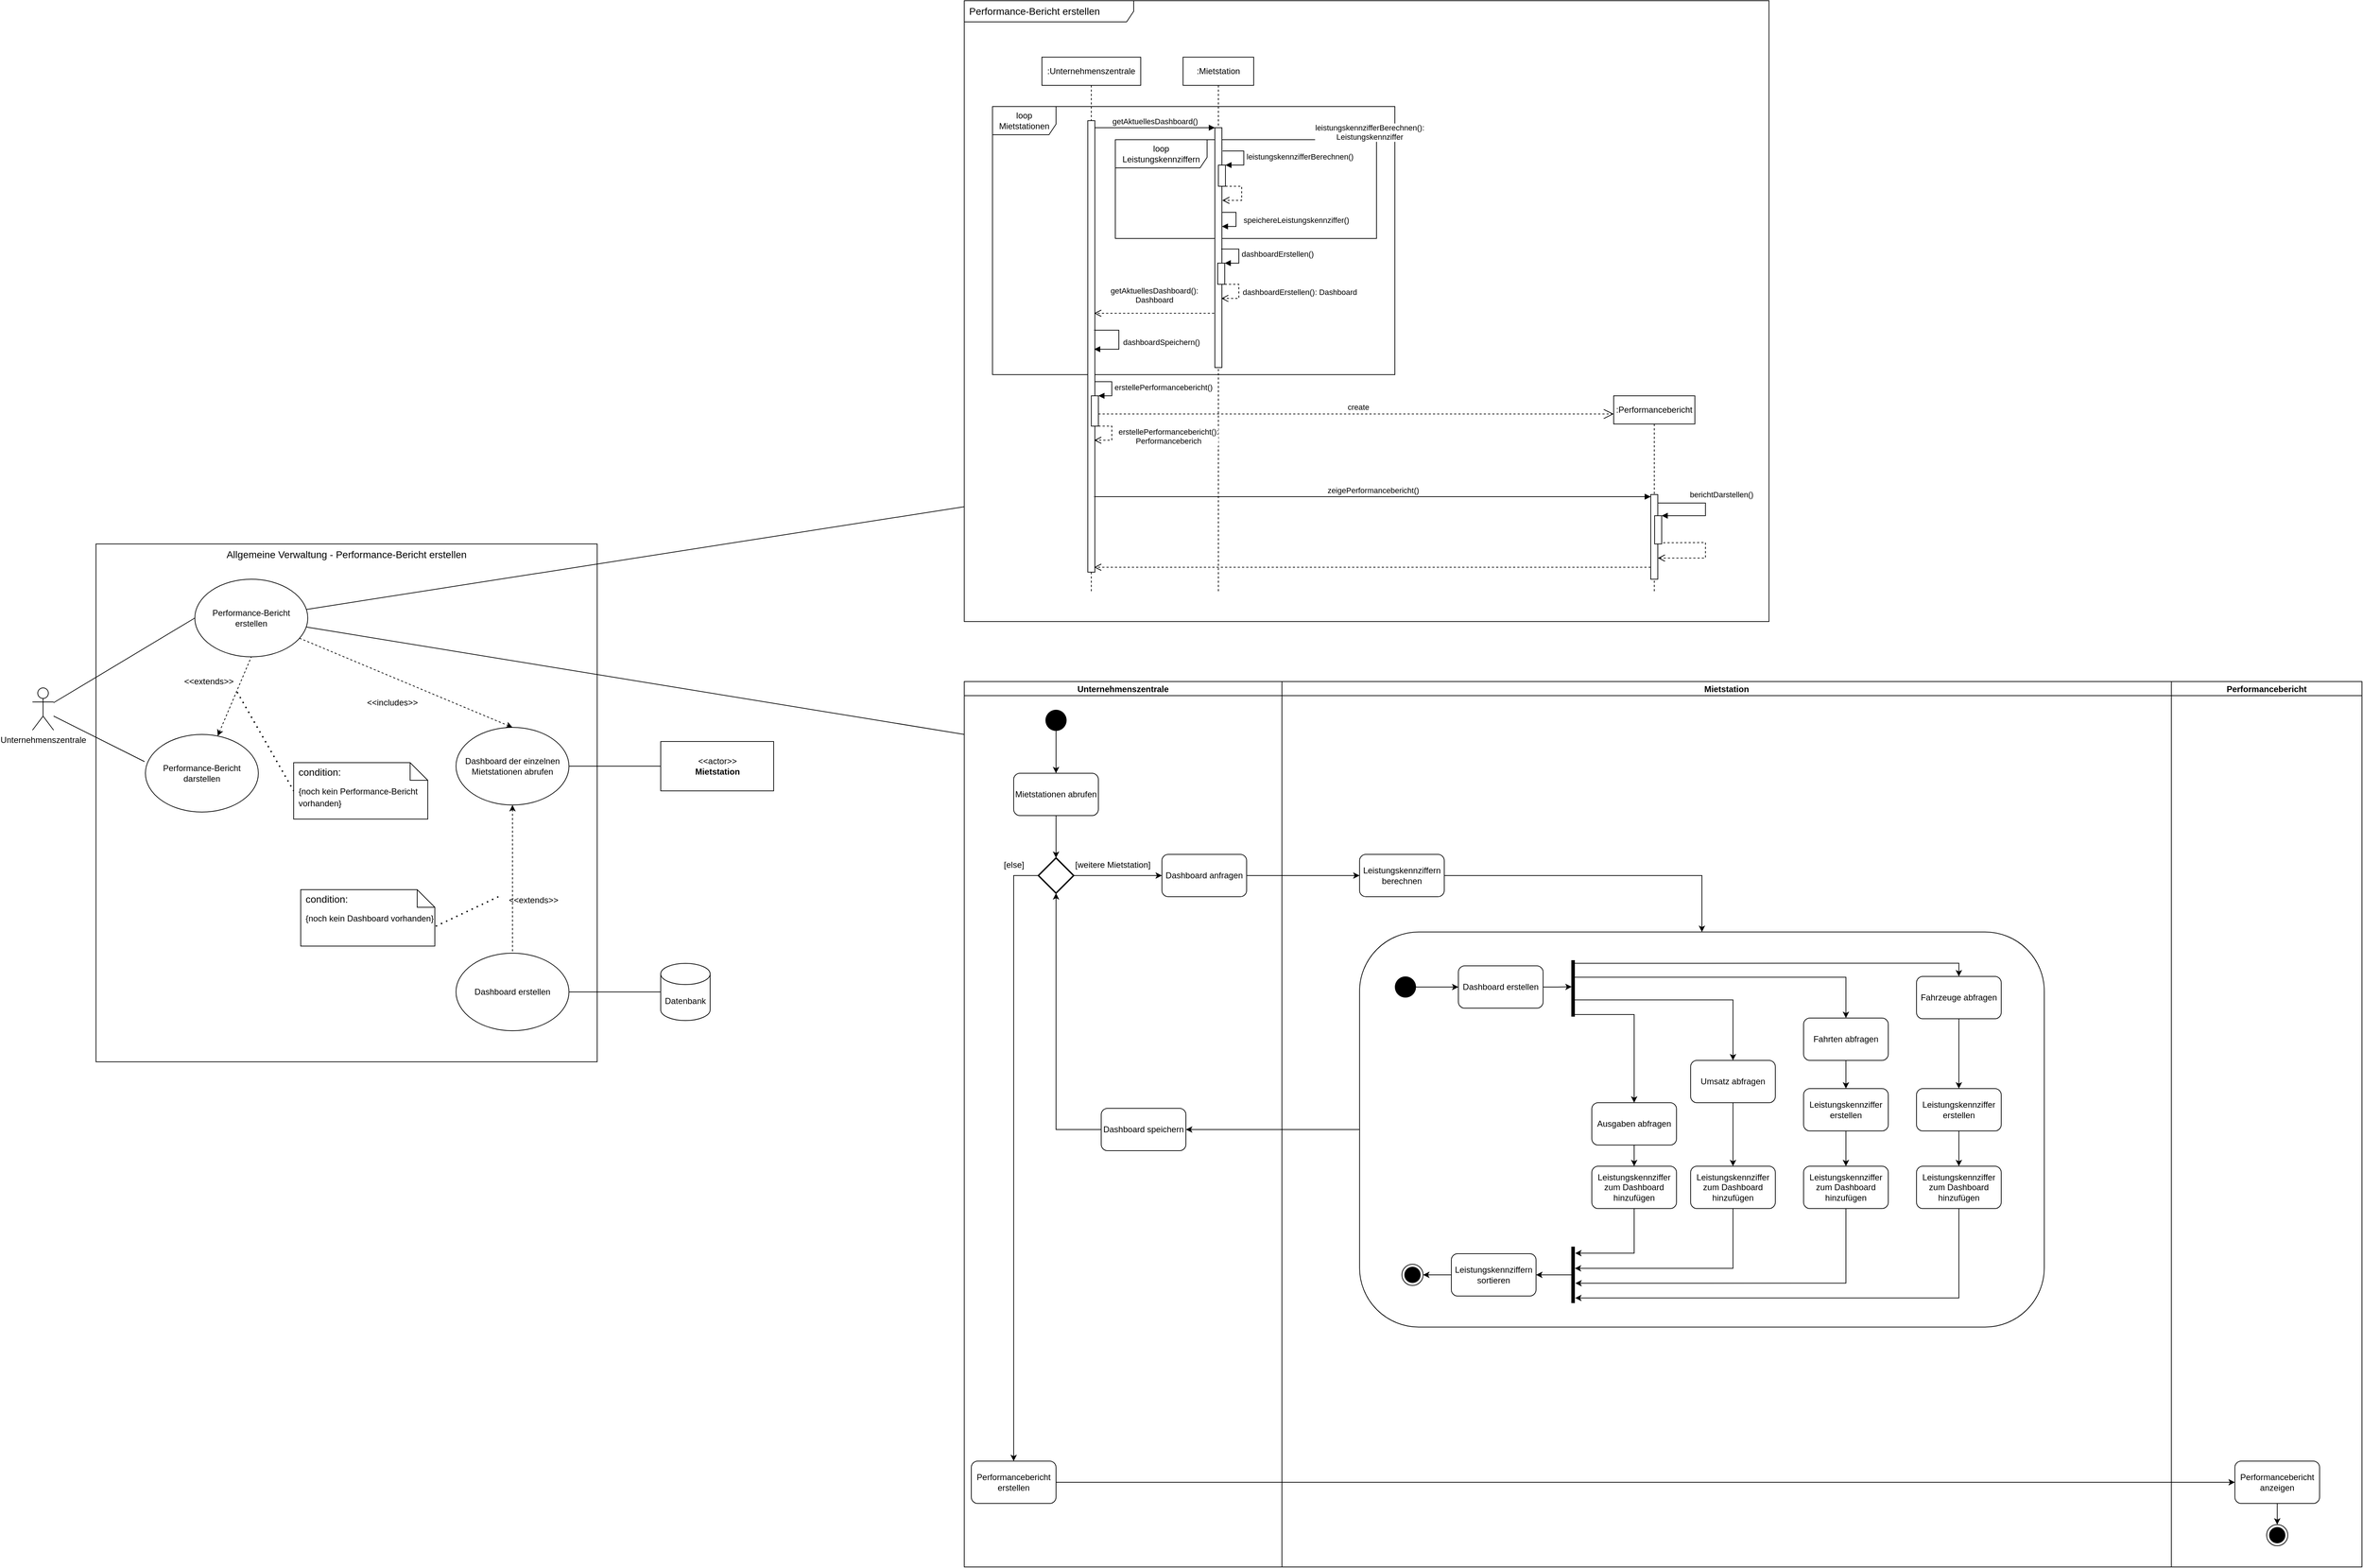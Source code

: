 <mxfile>
    <diagram id="O1AJxKGvrsLua4BmTdjw" name="Page-1">
        <mxGraphModel dx="5612" dy="3336" grid="1" gridSize="10" guides="1" tooltips="1" connect="1" arrows="1" fold="1" page="1" pageScale="1" pageWidth="1169" pageHeight="827" math="0" shadow="0">
            <root>
                <mxCell id="0"/>
                <mxCell id="1" parent="0"/>
                <mxCell id="ayR2dJtOEkhz936i-aBU-2" value="&lt;font style=&quot;font-size: 14px&quot;&gt;Allgemeine Verwaltung - Performance-Bericht erstellen&lt;/font&gt;" style="rounded=0;whiteSpace=wrap;html=1;verticalAlign=top;" parent="1" vertex="1">
                    <mxGeometry x="-950" y="50" width="710" height="734" as="geometry"/>
                </mxCell>
                <mxCell id="ayR2dJtOEkhz936i-aBU-26" style="edgeStyle=none;rounded=0;orthogonalLoop=1;jettySize=auto;html=1;entryX=0;entryY=0.5;entryDx=0;entryDy=0;fontSize=12;endArrow=none;endFill=0;" parent="1" source="ayR2dJtOEkhz936i-aBU-3" target="ayR2dJtOEkhz936i-aBU-34" edge="1">
                    <mxGeometry relative="1" as="geometry">
                        <mxPoint x="-820" y="284" as="targetPoint"/>
                    </mxGeometry>
                </mxCell>
                <mxCell id="ayR2dJtOEkhz936i-aBU-3" value="Unternehmenszentrale" style="shape=umlActor;verticalLabelPosition=bottom;verticalAlign=top;html=1;outlineConnect=0;" parent="1" vertex="1">
                    <mxGeometry x="-1040" y="254" width="30" height="60" as="geometry"/>
                </mxCell>
                <mxCell id="ayR2dJtOEkhz936i-aBU-16" value="Dashboard der einzelnen Mietstationen abrufen" style="ellipse;whiteSpace=wrap;html=1;" parent="1" vertex="1">
                    <mxGeometry x="-440" y="310" width="160" height="110" as="geometry"/>
                </mxCell>
                <mxCell id="ayR2dJtOEkhz936i-aBU-35" style="edgeStyle=none;rounded=0;orthogonalLoop=1;jettySize=auto;html=1;entryX=0.5;entryY=1;entryDx=0;entryDy=0;dashed=1;fontSize=12;endArrow=none;endFill=0;startArrow=classic;startFill=1;" parent="1" source="ayR2dJtOEkhz936i-aBU-44" target="ayR2dJtOEkhz936i-aBU-34" edge="1">
                    <mxGeometry relative="1" as="geometry">
                        <Array as="points"/>
                        <mxPoint x="-675.301" y="251.651" as="sourcePoint"/>
                    </mxGeometry>
                </mxCell>
                <mxCell id="ayR2dJtOEkhz936i-aBU-25" style="edgeStyle=none;rounded=0;orthogonalLoop=1;jettySize=auto;html=1;entryX=1;entryY=0.5;entryDx=0;entryDy=0;fontSize=12;endArrow=none;endFill=0;exitX=0;exitY=0.5;exitDx=0;exitDy=0;" parent="1" source="7" target="ayR2dJtOEkhz936i-aBU-16" edge="1">
                    <mxGeometry relative="1" as="geometry">
                        <mxPoint x="-1010" y="566.317" as="sourcePoint"/>
                        <mxPoint x="-820" y="659" as="targetPoint"/>
                    </mxGeometry>
                </mxCell>
                <mxCell id="ayR2dJtOEkhz936i-aBU-29" value="&amp;lt;&amp;lt;includes&amp;gt;&amp;gt;" style="text;html=1;strokeColor=none;fillColor=none;align=center;verticalAlign=middle;whiteSpace=wrap;rounded=0;fontSize=12;" parent="1" vertex="1">
                    <mxGeometry x="-560" y="260" width="60" height="30" as="geometry"/>
                </mxCell>
                <mxCell id="45" style="edgeStyle=none;html=1;endArrow=none;endFill=0;entryX=0;entryY=0.815;entryDx=0;entryDy=0;entryPerimeter=0;" edge="1" parent="1" source="ayR2dJtOEkhz936i-aBU-34" target="17">
                    <mxGeometry relative="1" as="geometry"/>
                </mxCell>
                <mxCell id="108" style="edgeStyle=none;html=1;endArrow=none;endFill=0;" edge="1" parent="1" source="ayR2dJtOEkhz936i-aBU-34">
                    <mxGeometry relative="1" as="geometry">
                        <mxPoint x="280" y="320" as="targetPoint"/>
                    </mxGeometry>
                </mxCell>
                <mxCell id="ayR2dJtOEkhz936i-aBU-34" value="Performance-Bericht erstellen" style="ellipse;whiteSpace=wrap;html=1;fontSize=12;" parent="1" vertex="1">
                    <mxGeometry x="-810" y="100" width="160" height="110" as="geometry"/>
                </mxCell>
                <mxCell id="ayR2dJtOEkhz936i-aBU-36" value="&amp;lt;&amp;lt;extends&amp;gt;&amp;gt;" style="text;html=1;strokeColor=none;fillColor=none;align=center;verticalAlign=middle;whiteSpace=wrap;rounded=0;fontSize=12;rotation=0;" parent="1" vertex="1">
                    <mxGeometry x="-820" y="230" width="60" height="30" as="geometry"/>
                </mxCell>
                <mxCell id="ayR2dJtOEkhz936i-aBU-37" value="&lt;font style=&quot;font-size: 12px&quot;&gt;{noch kein Performance-Bericht vorhanden}&lt;/font&gt;" style="shape=note2;boundedLbl=1;whiteSpace=wrap;html=1;size=25;verticalAlign=top;align=left;spacingLeft=5;fontSize=14;" parent="1" vertex="1">
                    <mxGeometry x="-670" y="360" width="190" height="80" as="geometry"/>
                </mxCell>
                <mxCell id="ayR2dJtOEkhz936i-aBU-38" value="condition:" style="resizeWidth=1;part=1;strokeColor=none;fillColor=none;align=left;spacingLeft=5;fontSize=14;" parent="ayR2dJtOEkhz936i-aBU-37" vertex="1">
                    <mxGeometry width="190" height="25" relative="1" as="geometry"/>
                </mxCell>
                <mxCell id="ayR2dJtOEkhz936i-aBU-39" value="" style="endArrow=none;dashed=1;html=1;dashPattern=1 3;strokeWidth=2;rounded=0;fontSize=12;entryX=0;entryY=0.5;entryDx=0;entryDy=0;entryPerimeter=0;" parent="1" target="ayR2dJtOEkhz936i-aBU-37" edge="1">
                    <mxGeometry width="50" height="50" relative="1" as="geometry">
                        <mxPoint x="-750" y="260" as="sourcePoint"/>
                        <mxPoint x="-170" y="174" as="targetPoint"/>
                    </mxGeometry>
                </mxCell>
                <mxCell id="ayR2dJtOEkhz936i-aBU-46" style="edgeStyle=none;rounded=0;orthogonalLoop=1;jettySize=auto;html=1;entryX=0.5;entryY=0;entryDx=0;entryDy=0;dashed=1;fontSize=12;startArrow=none;startFill=0;endArrow=classic;endFill=1;" parent="1" source="ayR2dJtOEkhz936i-aBU-34" target="ayR2dJtOEkhz936i-aBU-16" edge="1">
                    <mxGeometry relative="1" as="geometry">
                        <mxPoint x="-390" y="374.0" as="targetPoint"/>
                    </mxGeometry>
                </mxCell>
                <mxCell id="ayR2dJtOEkhz936i-aBU-44" value="Performance-Bericht darstellen" style="ellipse;whiteSpace=wrap;html=1;fontSize=12;" parent="1" vertex="1">
                    <mxGeometry x="-880" y="320" width="160" height="110" as="geometry"/>
                </mxCell>
                <mxCell id="ayR2dJtOEkhz936i-aBU-45" style="edgeStyle=none;rounded=0;orthogonalLoop=1;jettySize=auto;html=1;exitX=1;exitY=0.5;exitDx=0;exitDy=0;dashed=1;fontSize=12;startArrow=none;startFill=0;endArrow=classic;endFill=1;" parent="1" edge="1">
                    <mxGeometry relative="1" as="geometry">
                        <mxPoint x="-530" y="429" as="sourcePoint"/>
                        <mxPoint x="-530" y="429" as="targetPoint"/>
                    </mxGeometry>
                </mxCell>
                <mxCell id="6" value="Datenbank" style="shape=cylinder3;whiteSpace=wrap;html=1;boundedLbl=1;backgroundOutline=1;size=15;" parent="1" vertex="1">
                    <mxGeometry x="-150" y="644.5" width="70" height="81" as="geometry"/>
                </mxCell>
                <mxCell id="7" value="&amp;lt;&amp;lt;actor&amp;gt;&amp;gt;&lt;br&gt;&lt;b&gt;Mietstation&lt;/b&gt;" style="text;html=1;align=center;verticalAlign=middle;dashed=0;fillColor=#ffffff;strokeColor=#000000;" parent="1" vertex="1">
                    <mxGeometry x="-150" y="330" width="160" height="70" as="geometry"/>
                </mxCell>
                <mxCell id="8" style="edgeStyle=none;rounded=0;orthogonalLoop=1;jettySize=auto;html=1;dashed=1;fontSize=12;endArrow=none;endFill=0;startArrow=classic;startFill=1;" parent="1" source="ayR2dJtOEkhz936i-aBU-16" target="9" edge="1">
                    <mxGeometry relative="1" as="geometry">
                        <Array as="points"/>
                        <mxPoint x="-595.301" y="742.651" as="sourcePoint"/>
                    </mxGeometry>
                </mxCell>
                <mxCell id="9" value="Dashboard erstellen" style="ellipse;whiteSpace=wrap;html=1;fontSize=12;" parent="1" vertex="1">
                    <mxGeometry x="-440" y="630" width="160" height="110" as="geometry"/>
                </mxCell>
                <mxCell id="10" value="&lt;font style=&quot;font-size: 12px&quot;&gt;{noch kein Dashboard vorhanden}&lt;/font&gt;" style="shape=note2;boundedLbl=1;whiteSpace=wrap;html=1;size=25;verticalAlign=top;align=left;spacingLeft=5;fontSize=14;" parent="1" vertex="1">
                    <mxGeometry x="-660" y="540" width="190" height="80" as="geometry"/>
                </mxCell>
                <mxCell id="11" value="condition:" style="resizeWidth=1;part=1;strokeColor=none;fillColor=none;align=left;spacingLeft=5;fontSize=14;" parent="10" vertex="1">
                    <mxGeometry width="190" height="25" relative="1" as="geometry"/>
                </mxCell>
                <mxCell id="12" value="" style="endArrow=none;dashed=1;html=1;dashPattern=1 3;strokeWidth=2;rounded=0;fontSize=12;entryX=0;entryY=0;entryDx=190;entryDy=52.5;entryPerimeter=0;" parent="1" target="10" edge="1">
                    <mxGeometry width="50" height="50" relative="1" as="geometry">
                        <mxPoint x="-380" y="550" as="sourcePoint"/>
                        <mxPoint x="-90" y="665" as="targetPoint"/>
                    </mxGeometry>
                </mxCell>
                <mxCell id="14" value="&amp;lt;&amp;lt;extends&amp;gt;&amp;gt;" style="text;html=1;strokeColor=none;fillColor=none;align=center;verticalAlign=middle;whiteSpace=wrap;rounded=0;fontSize=12;rotation=0;" parent="1" vertex="1">
                    <mxGeometry x="-360" y="540" width="60" height="30" as="geometry"/>
                </mxCell>
                <mxCell id="15" style="edgeStyle=none;rounded=0;orthogonalLoop=1;jettySize=auto;html=1;entryX=1;entryY=0.5;entryDx=0;entryDy=0;fontSize=12;endArrow=none;endFill=0;exitX=0;exitY=0.5;exitDx=0;exitDy=0;exitPerimeter=0;" parent="1" source="6" target="9" edge="1">
                    <mxGeometry relative="1" as="geometry">
                        <mxPoint x="-10" y="670" as="sourcePoint"/>
                        <mxPoint x="-230" y="670" as="targetPoint"/>
                    </mxGeometry>
                </mxCell>
                <mxCell id="16" style="edgeStyle=none;rounded=0;orthogonalLoop=1;jettySize=auto;html=1;entryX=-0.008;entryY=0.35;entryDx=0;entryDy=0;fontSize=12;endArrow=none;endFill=0;entryPerimeter=0;" parent="1" target="ayR2dJtOEkhz936i-aBU-44" edge="1">
                    <mxGeometry relative="1" as="geometry">
                        <mxPoint x="-810" y="294" as="targetPoint"/>
                        <mxPoint x="-1010" y="294" as="sourcePoint"/>
                    </mxGeometry>
                </mxCell>
                <mxCell id="17" value="Performance-Bericht erstellen" style="shape=umlFrame;whiteSpace=wrap;html=1;width=240;height=30;boundedLbl=1;verticalAlign=middle;align=left;spacingLeft=5;fontSize=14;" vertex="1" parent="1">
                    <mxGeometry x="280" y="-720" width="1140" height="880" as="geometry"/>
                </mxCell>
                <mxCell id="18" value="loop Mietstationen" style="shape=umlFrame;whiteSpace=wrap;html=1;width=90;height=40;" vertex="1" parent="1">
                    <mxGeometry x="320" y="-570" width="570" height="380" as="geometry"/>
                </mxCell>
                <mxCell id="19" value="loop Leistungskennziffern" style="shape=umlFrame;whiteSpace=wrap;html=1;width=130;height=40;" vertex="1" parent="1">
                    <mxGeometry x="494" y="-523" width="370" height="140" as="geometry"/>
                </mxCell>
                <mxCell id="20" value=":Unternehmenszentrale" style="shape=umlLifeline;perimeter=lifelinePerimeter;whiteSpace=wrap;html=1;container=1;collapsible=0;recursiveResize=0;outlineConnect=0;" vertex="1" parent="1">
                    <mxGeometry x="390" y="-640" width="140" height="760" as="geometry"/>
                </mxCell>
                <mxCell id="21" value=":Mietstation" style="shape=umlLifeline;perimeter=lifelinePerimeter;whiteSpace=wrap;html=1;container=1;collapsible=0;recursiveResize=0;outlineConnect=0;" vertex="1" parent="1">
                    <mxGeometry x="590" y="-640" width="100" height="760" as="geometry"/>
                </mxCell>
                <mxCell id="22" value=":Performancebericht" style="shape=umlLifeline;perimeter=lifelinePerimeter;whiteSpace=wrap;html=1;container=1;collapsible=0;recursiveResize=0;outlineConnect=0;" vertex="1" parent="1">
                    <mxGeometry x="1200" y="-160" width="115" height="280" as="geometry"/>
                </mxCell>
                <mxCell id="23" value="" style="html=1;points=[];perimeter=orthogonalPerimeter;" vertex="1" parent="22">
                    <mxGeometry x="52.5" y="140" width="10" height="120" as="geometry"/>
                </mxCell>
                <mxCell id="24" value="" style="html=1;points=[];perimeter=orthogonalPerimeter;" vertex="1" parent="22">
                    <mxGeometry x="58" y="170" width="10" height="40" as="geometry"/>
                </mxCell>
                <mxCell id="25" value="" style="html=1;verticalAlign=bottom;endArrow=open;dashed=1;endSize=8;rounded=0;exitX=1.217;exitY=0.958;exitDx=0;exitDy=0;exitPerimeter=0;" edge="1" parent="22" source="24" target="23">
                    <mxGeometry x="-0.011" y="20" relative="1" as="geometry">
                        <mxPoint x="130" y="200" as="sourcePoint"/>
                        <mxPoint x="-1" y="243" as="targetPoint"/>
                        <Array as="points">
                            <mxPoint x="130" y="208"/>
                            <mxPoint x="130" y="230"/>
                        </Array>
                        <mxPoint as="offset"/>
                    </mxGeometry>
                </mxCell>
                <mxCell id="26" value="berichtDarstellen()" style="edgeStyle=orthogonalEdgeStyle;html=1;align=left;spacingLeft=2;endArrow=block;rounded=0;entryX=1;entryY=0;" edge="1" parent="22" source="23" target="24">
                    <mxGeometry x="-0.437" y="12" relative="1" as="geometry">
                        <mxPoint x="66" y="153" as="sourcePoint"/>
                        <Array as="points">
                            <mxPoint x="130" y="152"/>
                            <mxPoint x="130" y="170"/>
                        </Array>
                        <mxPoint as="offset"/>
                    </mxGeometry>
                </mxCell>
                <mxCell id="27" value="" style="html=1;points=[];perimeter=orthogonalPerimeter;" vertex="1" parent="1">
                    <mxGeometry x="455" y="-550" width="10" height="640" as="geometry"/>
                </mxCell>
                <mxCell id="28" value="" style="html=1;points=[];perimeter=orthogonalPerimeter;" vertex="1" parent="1">
                    <mxGeometry x="635" y="-540" width="10" height="340" as="geometry"/>
                </mxCell>
                <mxCell id="29" value="getAktuellesDashboard()" style="html=1;verticalAlign=bottom;endArrow=block;rounded=0;" edge="1" parent="1" source="27" target="28">
                    <mxGeometry width="80" relative="1" as="geometry">
                        <mxPoint x="460" y="-549" as="sourcePoint"/>
                        <mxPoint x="810" y="-250" as="targetPoint"/>
                        <Array as="points">
                            <mxPoint x="560" y="-540"/>
                        </Array>
                    </mxGeometry>
                </mxCell>
                <mxCell id="30" value="" style="html=1;points=[];perimeter=orthogonalPerimeter;" vertex="1" parent="1">
                    <mxGeometry x="639" y="-348.03" width="10" height="30" as="geometry"/>
                </mxCell>
                <mxCell id="31" value="dashboardErstellen()" style="edgeStyle=orthogonalEdgeStyle;html=1;align=left;spacingLeft=2;endArrow=block;rounded=0;entryX=1;entryY=0;" edge="1" parent="1" target="30">
                    <mxGeometry relative="1" as="geometry">
                        <mxPoint x="644" y="-367.996" as="sourcePoint"/>
                        <Array as="points">
                            <mxPoint x="669" y="-368.03"/>
                            <mxPoint x="669" y="-348.03"/>
                        </Array>
                    </mxGeometry>
                </mxCell>
                <mxCell id="32" value="dashboardErstellen(): Dashboard" style="html=1;verticalAlign=bottom;endArrow=open;dashed=1;endSize=8;rounded=0;" edge="1" parent="1" source="30">
                    <mxGeometry x="0.231" y="-86" relative="1" as="geometry">
                        <mxPoint x="849" y="-328.03" as="sourcePoint"/>
                        <mxPoint x="644" y="-298.03" as="targetPoint"/>
                        <Array as="points">
                            <mxPoint x="669" y="-318.03"/>
                            <mxPoint x="669" y="-298.03"/>
                        </Array>
                        <mxPoint x="86" y="86" as="offset"/>
                    </mxGeometry>
                </mxCell>
                <mxCell id="33" value="" style="html=1;points=[];perimeter=orthogonalPerimeter;" vertex="1" parent="1">
                    <mxGeometry x="640" y="-487" width="10" height="30" as="geometry"/>
                </mxCell>
                <mxCell id="34" value="leistungskennzifferBerechnen()" style="edgeStyle=orthogonalEdgeStyle;html=1;align=left;spacingLeft=2;endArrow=block;rounded=0;entryX=1;entryY=0;" edge="1" parent="1" target="33">
                    <mxGeometry relative="1" as="geometry">
                        <mxPoint x="646" y="-507" as="sourcePoint"/>
                        <Array as="points">
                            <mxPoint x="676" y="-507"/>
                        </Array>
                    </mxGeometry>
                </mxCell>
                <mxCell id="35" value="leistungskennzifferBerechnen(): &lt;br&gt;Leistungskennziffer" style="html=1;verticalAlign=bottom;endArrow=open;dashed=1;endSize=8;rounded=0;" edge="1" parent="1" source="33">
                    <mxGeometry x="0.209" y="91" relative="1" as="geometry">
                        <mxPoint x="743" y="-427" as="sourcePoint"/>
                        <mxPoint x="645.5" y="-437" as="targetPoint"/>
                        <Array as="points">
                            <mxPoint x="673" y="-457"/>
                            <mxPoint x="673" y="-437"/>
                        </Array>
                        <mxPoint x="90" y="-81" as="offset"/>
                    </mxGeometry>
                </mxCell>
                <mxCell id="36" value="getAktuellesDashboard():&lt;br&gt;Dashboard" style="html=1;verticalAlign=bottom;endArrow=open;dashed=1;endSize=8;rounded=0;" edge="1" parent="1">
                    <mxGeometry y="-10" relative="1" as="geometry">
                        <mxPoint x="634" y="-277" as="sourcePoint"/>
                        <mxPoint x="464" y="-277" as="targetPoint"/>
                        <Array as="points">
                            <mxPoint x="549" y="-277"/>
                        </Array>
                        <mxPoint as="offset"/>
                    </mxGeometry>
                </mxCell>
                <mxCell id="37" value="dashboardSpeichern()" style="html=1;verticalAlign=bottom;endArrow=block;rounded=0;" edge="1" parent="1">
                    <mxGeometry x="0.258" y="60" width="80" relative="1" as="geometry">
                        <mxPoint x="464" y="-253" as="sourcePoint"/>
                        <mxPoint x="464" y="-226" as="targetPoint"/>
                        <Array as="points">
                            <mxPoint x="499" y="-253"/>
                            <mxPoint x="499" y="-226"/>
                        </Array>
                        <mxPoint as="offset"/>
                    </mxGeometry>
                </mxCell>
                <mxCell id="38" value="" style="html=1;points=[];perimeter=orthogonalPerimeter;" vertex="1" parent="1">
                    <mxGeometry x="460" y="-160" width="10" height="43" as="geometry"/>
                </mxCell>
                <mxCell id="39" value="erstellePerformancebericht()" style="edgeStyle=orthogonalEdgeStyle;html=1;align=left;spacingLeft=2;endArrow=block;rounded=0;entryX=1;entryY=0;" edge="1" parent="1" target="38">
                    <mxGeometry relative="1" as="geometry">
                        <mxPoint x="465" y="-180" as="sourcePoint"/>
                        <Array as="points">
                            <mxPoint x="489" y="-180"/>
                            <mxPoint x="489" y="-160"/>
                        </Array>
                    </mxGeometry>
                </mxCell>
                <mxCell id="40" value="erstellePerformancebericht(): &lt;br&gt;Performanceberich" style="html=1;verticalAlign=bottom;endArrow=open;dashed=1;endSize=8;rounded=0;" edge="1" parent="1" source="38">
                    <mxGeometry x="0.219" y="81" relative="1" as="geometry">
                        <mxPoint x="599" y="-97" as="sourcePoint"/>
                        <mxPoint x="464" y="-97" as="targetPoint"/>
                        <Array as="points">
                            <mxPoint x="489" y="-117"/>
                            <mxPoint x="489" y="-97"/>
                        </Array>
                        <mxPoint x="80" y="-71" as="offset"/>
                    </mxGeometry>
                </mxCell>
                <mxCell id="41" value="create" style="endArrow=open;endSize=12;dashed=1;html=1;rounded=0;entryX=0;entryY=0.092;entryDx=0;entryDy=0;entryPerimeter=0;" edge="1" parent="1" source="38" target="22">
                    <mxGeometry x="0.007" y="10" width="160" relative="1" as="geometry">
                        <mxPoint x="464" y="-62.93" as="sourcePoint"/>
                        <mxPoint x="759" y="-137" as="targetPoint"/>
                        <mxPoint as="offset"/>
                    </mxGeometry>
                </mxCell>
                <mxCell id="42" value="zeigePerformancebericht()" style="html=1;verticalAlign=bottom;endArrow=block;rounded=0;" edge="1" parent="1" target="23">
                    <mxGeometry width="80" relative="1" as="geometry">
                        <mxPoint x="464" y="-17" as="sourcePoint"/>
                        <mxPoint x="719" y="-137" as="targetPoint"/>
                    </mxGeometry>
                </mxCell>
                <mxCell id="43" value="" style="html=1;verticalAlign=bottom;endArrow=open;dashed=1;endSize=8;rounded=0;" edge="1" parent="1" source="23">
                    <mxGeometry x="0.026" y="-40" relative="1" as="geometry">
                        <mxPoint x="929" y="113" as="sourcePoint"/>
                        <mxPoint x="464" y="83" as="targetPoint"/>
                        <Array as="points">
                            <mxPoint x="859" y="83"/>
                        </Array>
                        <mxPoint as="offset"/>
                    </mxGeometry>
                </mxCell>
                <mxCell id="44" value="speichereLeistungskennziffer()" style="html=1;verticalAlign=bottom;endArrow=block;rounded=0;" edge="1" parent="1" source="28" target="28">
                    <mxGeometry x="0.333" y="-85" width="80" relative="1" as="geometry">
                        <mxPoint x="690" y="-380" as="sourcePoint"/>
                        <mxPoint x="770" y="-380" as="targetPoint"/>
                        <Array as="points">
                            <mxPoint x="665" y="-420"/>
                            <mxPoint x="665" y="-400"/>
                        </Array>
                        <mxPoint x="85" y="85" as="offset"/>
                    </mxGeometry>
                </mxCell>
                <mxCell id="81" value="Unternehmenszentrale" style="swimlane;startSize=20;" vertex="1" parent="1">
                    <mxGeometry x="280" y="245" width="450" height="1255" as="geometry"/>
                </mxCell>
                <mxCell id="82" value="Dashboard anfragen" style="rounded=1;whiteSpace=wrap;html=1;" vertex="1" parent="81">
                    <mxGeometry x="280" y="245" width="120" height="60" as="geometry"/>
                </mxCell>
                <mxCell id="83" style="edgeStyle=orthogonalEdgeStyle;rounded=0;orthogonalLoop=1;jettySize=auto;html=1;" edge="1" parent="81" source="84" target="94">
                    <mxGeometry relative="1" as="geometry"/>
                </mxCell>
                <mxCell id="84" value="" style="ellipse;fillColor=#000000;strokeColor=none;" vertex="1" parent="81">
                    <mxGeometry x="115" y="40" width="30" height="30" as="geometry"/>
                </mxCell>
                <mxCell id="85" style="edgeStyle=orthogonalEdgeStyle;rounded=0;orthogonalLoop=1;jettySize=auto;html=1;" edge="1" parent="81" source="86" target="90">
                    <mxGeometry relative="1" as="geometry"/>
                </mxCell>
                <mxCell id="86" value="Dashboard speichern" style="rounded=1;whiteSpace=wrap;html=1;" vertex="1" parent="81">
                    <mxGeometry x="194" y="605" width="120" height="60" as="geometry"/>
                </mxCell>
                <mxCell id="87" value="Performancebericht erstellen" style="rounded=1;whiteSpace=wrap;html=1;" vertex="1" parent="81">
                    <mxGeometry x="10" y="1105" width="120" height="60" as="geometry"/>
                </mxCell>
                <mxCell id="88" style="edgeStyle=orthogonalEdgeStyle;rounded=0;orthogonalLoop=1;jettySize=auto;html=1;entryX=0;entryY=0.5;entryDx=0;entryDy=0;" edge="1" parent="81" source="90" target="82">
                    <mxGeometry relative="1" as="geometry"/>
                </mxCell>
                <mxCell id="89" style="edgeStyle=orthogonalEdgeStyle;rounded=0;orthogonalLoop=1;jettySize=auto;html=1;" edge="1" parent="81" source="90" target="87">
                    <mxGeometry relative="1" as="geometry">
                        <Array as="points">
                            <mxPoint x="70" y="275"/>
                        </Array>
                    </mxGeometry>
                </mxCell>
                <mxCell id="90" value="" style="strokeWidth=2;html=1;shape=mxgraph.flowchart.decision;whiteSpace=wrap;" vertex="1" parent="81">
                    <mxGeometry x="105" y="250" width="50" height="50" as="geometry"/>
                </mxCell>
                <mxCell id="91" value="[weitere Mietstation]" style="text;html=1;align=center;verticalAlign=middle;resizable=0;points=[];autosize=1;strokeColor=none;fillColor=none;" vertex="1" parent="81">
                    <mxGeometry x="150" y="250" width="120" height="20" as="geometry"/>
                </mxCell>
                <mxCell id="92" value="[else]" style="text;html=1;align=center;verticalAlign=middle;resizable=0;points=[];autosize=1;strokeColor=none;fillColor=none;" vertex="1" parent="81">
                    <mxGeometry x="50" y="250" width="40" height="20" as="geometry"/>
                </mxCell>
                <mxCell id="93" style="edgeStyle=orthogonalEdgeStyle;rounded=0;orthogonalLoop=1;jettySize=auto;html=1;" edge="1" parent="81" source="94" target="90">
                    <mxGeometry relative="1" as="geometry"/>
                </mxCell>
                <mxCell id="94" value="Mietstationen abrufen" style="rounded=1;whiteSpace=wrap;html=1;" vertex="1" parent="81">
                    <mxGeometry x="70" y="130" width="120" height="60" as="geometry"/>
                </mxCell>
                <mxCell id="95" value="Mietstation" style="swimlane;startSize=20;" vertex="1" parent="1">
                    <mxGeometry x="730" y="245" width="1260" height="1255" as="geometry"/>
                </mxCell>
                <mxCell id="111" style="edgeStyle=orthogonalEdgeStyle;html=1;entryX=0.5;entryY=0;entryDx=0;entryDy=0;endArrow=classic;endFill=1;rounded=0;" edge="1" parent="95" source="97" target="109">
                    <mxGeometry relative="1" as="geometry">
                        <Array as="points">
                            <mxPoint x="595" y="275"/>
                        </Array>
                    </mxGeometry>
                </mxCell>
                <mxCell id="97" value="Leistungskennziffern berechnen" style="rounded=1;whiteSpace=wrap;html=1;" vertex="1" parent="95">
                    <mxGeometry x="110" y="245" width="120" height="60" as="geometry"/>
                </mxCell>
                <mxCell id="110" value="" style="group" vertex="1" connectable="0" parent="95">
                    <mxGeometry x="110" y="355" width="970" height="560" as="geometry"/>
                </mxCell>
                <mxCell id="109" value="" style="rounded=1;whiteSpace=wrap;html=1;" vertex="1" parent="110">
                    <mxGeometry width="970" height="560" as="geometry"/>
                </mxCell>
                <mxCell id="51" value="" style="html=1;points=[];perimeter=orthogonalPerimeter;fillColor=#000000;strokeColor=none;" vertex="1" parent="110">
                    <mxGeometry x="300" y="40" width="5" height="80" as="geometry"/>
                </mxCell>
                <mxCell id="52" value="Fahrzeuge abfragen" style="rounded=1;whiteSpace=wrap;html=1;" vertex="1" parent="110">
                    <mxGeometry x="789" y="63" width="120" height="60" as="geometry"/>
                </mxCell>
                <mxCell id="47" value="" style="edgeStyle=orthogonalEdgeStyle;rounded=0;jumpStyle=none;html=1;exitX=0.556;exitY=0.054;exitDx=0;exitDy=0;exitPerimeter=0;" edge="1" parent="110" source="51" target="52">
                    <mxGeometry relative="1" as="geometry">
                        <Array as="points">
                            <mxPoint x="849" y="44"/>
                        </Array>
                    </mxGeometry>
                </mxCell>
                <mxCell id="54" value="Fahrten abfragen" style="rounded=1;whiteSpace=wrap;html=1;" vertex="1" parent="110">
                    <mxGeometry x="629" y="122" width="120" height="60" as="geometry"/>
                </mxCell>
                <mxCell id="48" value="" style="edgeStyle=orthogonalEdgeStyle;rounded=0;jumpStyle=none;html=1;exitX=0.833;exitY=0.301;exitDx=0;exitDy=0;exitPerimeter=0;" edge="1" parent="110" source="51" target="54">
                    <mxGeometry relative="1" as="geometry">
                        <Array as="points"/>
                    </mxGeometry>
                </mxCell>
                <mxCell id="55" style="edgeStyle=orthogonalEdgeStyle;rounded=0;jumpStyle=none;html=1;entryX=0.111;entryY=0.471;entryDx=0;entryDy=0;entryPerimeter=0;" edge="1" parent="110" source="56" target="51">
                    <mxGeometry relative="1" as="geometry"/>
                </mxCell>
                <mxCell id="56" value="Dashboard erstellen" style="rounded=1;whiteSpace=wrap;html=1;" vertex="1" parent="110">
                    <mxGeometry x="140" y="48" width="120" height="60" as="geometry"/>
                </mxCell>
                <mxCell id="59" value="Umsatz abfragen" style="rounded=1;whiteSpace=wrap;html=1;" vertex="1" parent="110">
                    <mxGeometry x="469" y="182" width="120" height="60" as="geometry"/>
                </mxCell>
                <mxCell id="49" value="" style="edgeStyle=orthogonalEdgeStyle;rounded=0;jumpStyle=none;html=1;exitX=0.5;exitY=0.703;exitDx=0;exitDy=0;exitPerimeter=0;" edge="1" parent="110" source="51" target="59">
                    <mxGeometry relative="1" as="geometry"/>
                </mxCell>
                <mxCell id="62" value="Ausgaben abfragen" style="rounded=1;whiteSpace=wrap;html=1;" vertex="1" parent="110">
                    <mxGeometry x="329" y="242" width="120" height="60" as="geometry"/>
                </mxCell>
                <mxCell id="50" value="" style="edgeStyle=orthogonalEdgeStyle;rounded=0;jumpStyle=none;html=1;exitX=0.778;exitY=0.95;exitDx=0;exitDy=0;exitPerimeter=0;" edge="1" parent="110" source="51" target="62">
                    <mxGeometry relative="1" as="geometry">
                        <Array as="points">
                            <mxPoint x="389" y="117"/>
                        </Array>
                    </mxGeometry>
                </mxCell>
                <mxCell id="65" value="Leistungskennziffer erstellen" style="rounded=1;whiteSpace=wrap;html=1;" vertex="1" parent="110">
                    <mxGeometry x="629" y="222" width="120" height="60" as="geometry"/>
                </mxCell>
                <mxCell id="53" value="" style="edgeStyle=orthogonalEdgeStyle;rounded=0;jumpStyle=none;html=1;" edge="1" parent="110" source="54" target="65">
                    <mxGeometry relative="1" as="geometry"/>
                </mxCell>
                <mxCell id="66" value="" style="html=1;points=[];perimeter=orthogonalPerimeter;fillColor=#000000;strokeColor=none;" vertex="1" parent="110">
                    <mxGeometry x="300" y="446" width="5" height="80" as="geometry"/>
                </mxCell>
                <mxCell id="68" value="Leistungskennziffer erstellen" style="rounded=1;whiteSpace=wrap;html=1;" vertex="1" parent="110">
                    <mxGeometry x="789" y="222" width="120" height="60" as="geometry"/>
                </mxCell>
                <mxCell id="69" value="" style="edgeStyle=orthogonalEdgeStyle;rounded=0;jumpStyle=none;html=1;" edge="1" parent="110" source="52" target="68">
                    <mxGeometry relative="1" as="geometry"/>
                </mxCell>
                <mxCell id="70" style="edgeStyle=orthogonalEdgeStyle;rounded=0;jumpStyle=none;html=1;entryX=1.067;entryY=0.91;entryDx=0;entryDy=0;entryPerimeter=0;exitX=0.5;exitY=1;exitDx=0;exitDy=0;" edge="1" parent="110" source="74" target="66">
                    <mxGeometry relative="1" as="geometry">
                        <mxPoint x="849" y="446" as="sourcePoint"/>
                        <Array as="points">
                            <mxPoint x="849" y="519"/>
                        </Array>
                    </mxGeometry>
                </mxCell>
                <mxCell id="71" value="Leistungskennziffer zum Dashboard hinzufügen" style="rounded=1;whiteSpace=wrap;html=1;" vertex="1" parent="110">
                    <mxGeometry x="329" y="332" width="120" height="60" as="geometry"/>
                </mxCell>
                <mxCell id="61" value="" style="edgeStyle=orthogonalEdgeStyle;rounded=0;jumpStyle=none;html=1;" edge="1" parent="110" source="62" target="71">
                    <mxGeometry relative="1" as="geometry"/>
                </mxCell>
                <mxCell id="60" style="edgeStyle=orthogonalEdgeStyle;rounded=0;jumpStyle=none;html=1;entryX=1.078;entryY=0.116;entryDx=0;entryDy=0;entryPerimeter=0;exitX=0.5;exitY=1;exitDx=0;exitDy=0;" edge="1" parent="110" source="71" target="66">
                    <mxGeometry relative="1" as="geometry">
                        <mxPoint x="389" y="376" as="sourcePoint"/>
                        <Array as="points">
                            <mxPoint x="389" y="455"/>
                        </Array>
                    </mxGeometry>
                </mxCell>
                <mxCell id="72" value="Leistungskennziffer zum Dashboard hinzufügen" style="rounded=1;whiteSpace=wrap;html=1;" vertex="1" parent="110">
                    <mxGeometry x="469" y="332" width="120" height="60" as="geometry"/>
                </mxCell>
                <mxCell id="58" style="edgeStyle=orthogonalEdgeStyle;rounded=0;jumpStyle=none;html=1;entryX=0.5;entryY=0;entryDx=0;entryDy=0;" edge="1" parent="110" source="59" target="72">
                    <mxGeometry relative="1" as="geometry"/>
                </mxCell>
                <mxCell id="57" style="edgeStyle=orthogonalEdgeStyle;rounded=0;jumpStyle=none;html=1;entryX=0.976;entryY=0.385;entryDx=0;entryDy=0;entryPerimeter=0;exitX=0.5;exitY=1;exitDx=0;exitDy=0;exitPerimeter=0;" edge="1" parent="110" source="72" target="66">
                    <mxGeometry relative="1" as="geometry">
                        <mxPoint x="529" y="326" as="sourcePoint"/>
                        <Array as="points">
                            <mxPoint x="529" y="477"/>
                        </Array>
                    </mxGeometry>
                </mxCell>
                <mxCell id="73" value="Leistungskennziffer zum Dashboard hinzufügen" style="rounded=1;whiteSpace=wrap;html=1;" vertex="1" parent="110">
                    <mxGeometry x="629" y="332" width="120" height="60" as="geometry"/>
                </mxCell>
                <mxCell id="64" style="edgeStyle=orthogonalEdgeStyle;rounded=0;jumpStyle=none;html=1;" edge="1" parent="110" source="65" target="73">
                    <mxGeometry relative="1" as="geometry"/>
                </mxCell>
                <mxCell id="63" style="edgeStyle=orthogonalEdgeStyle;rounded=0;jumpStyle=none;html=1;entryX=1.129;entryY=0.648;entryDx=0;entryDy=0;entryPerimeter=0;exitX=0.5;exitY=1;exitDx=0;exitDy=0;" edge="1" parent="110" source="73" target="66">
                    <mxGeometry relative="1" as="geometry">
                        <mxPoint x="689" y="446" as="sourcePoint"/>
                        <Array as="points">
                            <mxPoint x="689" y="498"/>
                        </Array>
                    </mxGeometry>
                </mxCell>
                <mxCell id="74" value="Leistungskennziffer zum Dashboard hinzufügen" style="rounded=1;whiteSpace=wrap;html=1;" vertex="1" parent="110">
                    <mxGeometry x="789" y="332" width="120" height="60" as="geometry"/>
                </mxCell>
                <mxCell id="75" value="" style="edgeStyle=orthogonalEdgeStyle;rounded=0;jumpStyle=none;html=1;exitX=1;exitY=0.5;exitDx=0;exitDy=0;" edge="1" parent="110" source="78" target="56">
                    <mxGeometry relative="1" as="geometry">
                        <mxPoint x="-90" y="79" as="sourcePoint"/>
                    </mxGeometry>
                </mxCell>
                <mxCell id="76" style="edgeStyle=orthogonalEdgeStyle;rounded=0;jumpStyle=none;html=1;entryX=1;entryY=0.5;entryDx=0;entryDy=0;" edge="1" parent="110" source="66" target="80">
                    <mxGeometry relative="1" as="geometry">
                        <mxPoint x="90" y="486" as="targetPoint"/>
                    </mxGeometry>
                </mxCell>
                <mxCell id="77" value="" style="ellipse;html=1;shape=endState;fillColor=#000000;strokeColor=#000000;" vertex="1" parent="110">
                    <mxGeometry x="60" y="471" width="30" height="30" as="geometry"/>
                </mxCell>
                <mxCell id="78" value="" style="ellipse;fillColor=#000000;strokeColor=none;" vertex="1" parent="110">
                    <mxGeometry x="50" y="63" width="30" height="30" as="geometry"/>
                </mxCell>
                <mxCell id="79" style="edgeStyle=orthogonalEdgeStyle;rounded=0;jumpStyle=none;html=1;entryX=1;entryY=0.5;entryDx=0;entryDy=0;" edge="1" parent="110" source="80" target="77">
                    <mxGeometry relative="1" as="geometry"/>
                </mxCell>
                <mxCell id="80" value="Leistungskennziffern sortieren" style="rounded=1;whiteSpace=wrap;html=1;" vertex="1" parent="110">
                    <mxGeometry x="130" y="456" width="120" height="60" as="geometry"/>
                </mxCell>
                <mxCell id="67" style="edgeStyle=orthogonalEdgeStyle;rounded=0;jumpStyle=none;html=1;" edge="1" parent="110" source="68" target="74">
                    <mxGeometry relative="1" as="geometry"/>
                </mxCell>
                <mxCell id="99" style="edgeStyle=orthogonalEdgeStyle;rounded=0;orthogonalLoop=1;jettySize=auto;html=1;" edge="1" parent="1" source="82" target="97">
                    <mxGeometry relative="1" as="geometry"/>
                </mxCell>
                <mxCell id="100" style="edgeStyle=orthogonalEdgeStyle;rounded=0;orthogonalLoop=1;jettySize=auto;html=1;exitX=0;exitY=0.5;exitDx=0;exitDy=0;" edge="1" parent="1" source="109" target="86">
                    <mxGeometry relative="1" as="geometry">
                        <mxPoint x="840" y="629" as="sourcePoint"/>
                    </mxGeometry>
                </mxCell>
                <mxCell id="101" value="Performancebericht" style="swimlane;startSize=20;" vertex="1" parent="1">
                    <mxGeometry x="1990" y="245" width="270" height="1255" as="geometry"/>
                </mxCell>
                <mxCell id="102" style="edgeStyle=orthogonalEdgeStyle;rounded=0;orthogonalLoop=1;jettySize=auto;html=1;" edge="1" parent="101" source="103" target="104">
                    <mxGeometry relative="1" as="geometry"/>
                </mxCell>
                <mxCell id="103" value="Performancebericht anzeigen" style="rounded=1;whiteSpace=wrap;html=1;" vertex="1" parent="101">
                    <mxGeometry x="90" y="1105" width="120" height="60" as="geometry"/>
                </mxCell>
                <mxCell id="104" value="" style="ellipse;html=1;shape=endState;fillColor=#000000;strokeColor=#000000;" vertex="1" parent="101">
                    <mxGeometry x="135" y="1195" width="30" height="30" as="geometry"/>
                </mxCell>
                <mxCell id="105" style="edgeStyle=orthogonalEdgeStyle;rounded=0;orthogonalLoop=1;jettySize=auto;html=1;" edge="1" parent="1" source="87" target="103">
                    <mxGeometry relative="1" as="geometry"/>
                </mxCell>
            </root>
        </mxGraphModel>
    </diagram>
</mxfile>